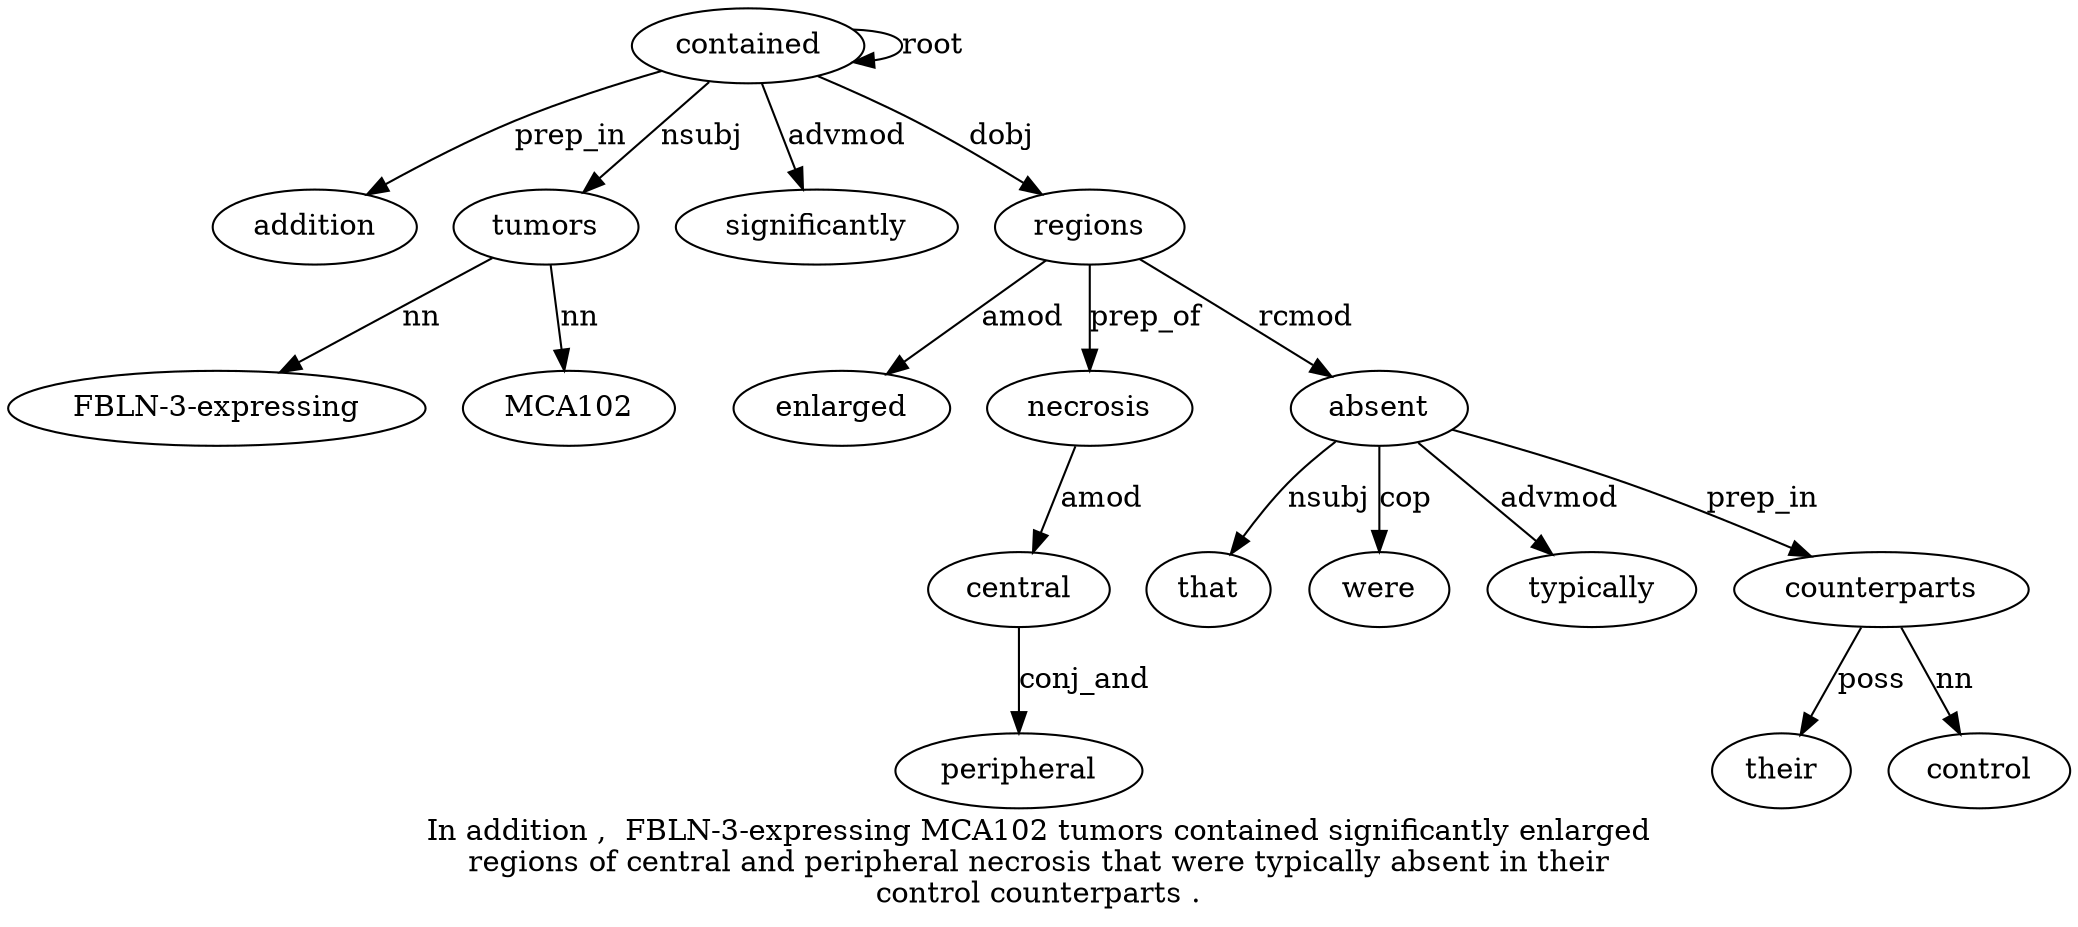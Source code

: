 digraph "In addition ,  FBLN-3-expressing MCA102 tumors contained significantly enlarged regions of central and peripheral necrosis that were typically absent in their control counterparts ." {
label="In addition ,  FBLN-3-expressing MCA102 tumors contained significantly enlarged
regions of central and peripheral necrosis that were typically absent in their
control counterparts .";
contained7 [style=filled, fillcolor=white, label=contained];
addition2 [style=filled, fillcolor=white, label=addition];
contained7 -> addition2  [label=prep_in];
tumors6 [style=filled, fillcolor=white, label=tumors];
"FBLN-3-expressing4" [style=filled, fillcolor=white, label="FBLN-3-expressing"];
tumors6 -> "FBLN-3-expressing4"  [label=nn];
MCA1025 [style=filled, fillcolor=white, label=MCA102];
tumors6 -> MCA1025  [label=nn];
contained7 -> tumors6  [label=nsubj];
contained7 -> contained7  [label=root];
significantly8 [style=filled, fillcolor=white, label=significantly];
contained7 -> significantly8  [label=advmod];
regions10 [style=filled, fillcolor=white, label=regions];
enlarged9 [style=filled, fillcolor=white, label=enlarged];
regions10 -> enlarged9  [label=amod];
contained7 -> regions10  [label=dobj];
necrosis15 [style=filled, fillcolor=white, label=necrosis];
central12 [style=filled, fillcolor=white, label=central];
necrosis15 -> central12  [label=amod];
peripheral14 [style=filled, fillcolor=white, label=peripheral];
central12 -> peripheral14  [label=conj_and];
regions10 -> necrosis15  [label=prep_of];
absent19 [style=filled, fillcolor=white, label=absent];
that16 [style=filled, fillcolor=white, label=that];
absent19 -> that16  [label=nsubj];
were17 [style=filled, fillcolor=white, label=were];
absent19 -> were17  [label=cop];
typically18 [style=filled, fillcolor=white, label=typically];
absent19 -> typically18  [label=advmod];
regions10 -> absent19  [label=rcmod];
counterparts23 [style=filled, fillcolor=white, label=counterparts];
their21 [style=filled, fillcolor=white, label=their];
counterparts23 -> their21  [label=poss];
control22 [style=filled, fillcolor=white, label=control];
counterparts23 -> control22  [label=nn];
absent19 -> counterparts23  [label=prep_in];
}
